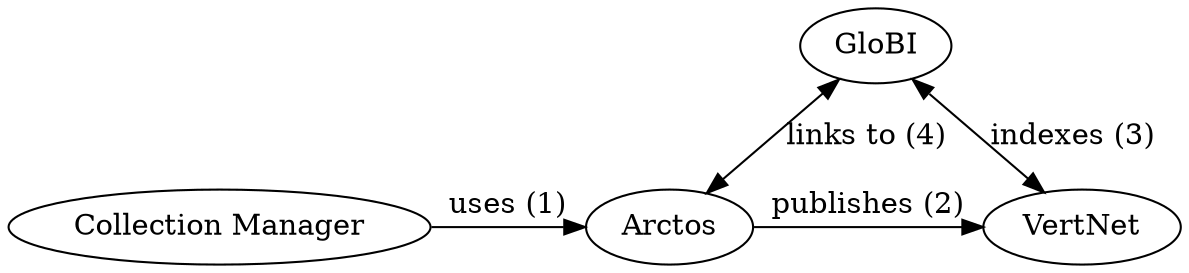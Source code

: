 digraph pairwise {
    #rankdir=LR;
    #labelloc="t";
    #label="Arctos <> GloBI integration";
    a1 [label="Collection Manager"];
    b1 [label="Arctos"];
    c1 [label="VertNet"];
    d1 [label="GloBI"];
    { rank=same;
    a1 -> b1 [label="uses (1)"];
    b1 -> c1 [label="publishes (2)"];
    };
    { 

    d1 -> c1 [label="indexes (3)", dir="both"];
    d1 -> b1 [label="links to (4)", dir="both"];
    };
}


